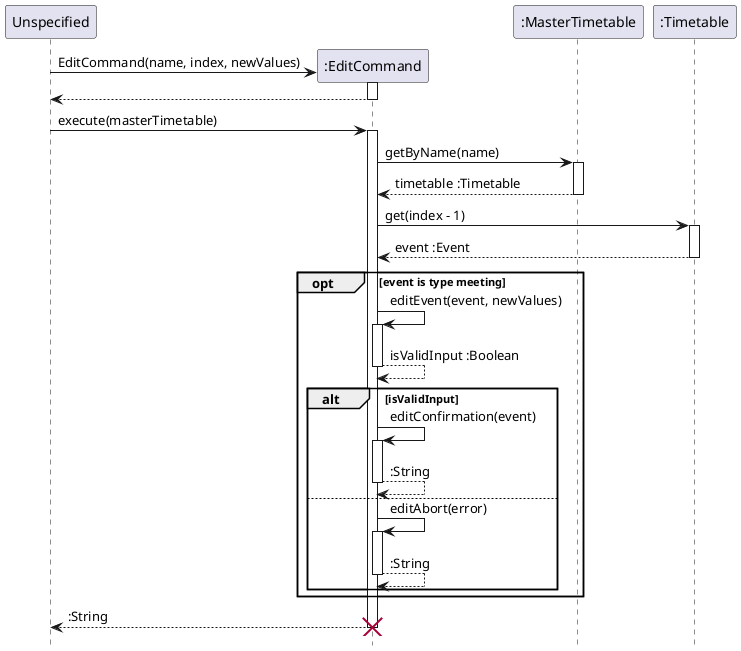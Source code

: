 @startuml
hide footbox

participant "Unspecified" as none
participant ":EditCommand" as Command
participant ":MasterTimetable" as Master
participant ":Timetable" as Timetable

create Command
none -> Command : EditCommand(name, index, newValues)
activate Command
none <-- Command :
deactivate Command

none -> Command : execute(masterTimetable)
activate Command

Command ->  Master : getByName(name)
activate Master
Command <-- Master : timetable :Timetable
deactivate Master

Command -> Timetable : get(index - 1)
activate Timetable
Command <-- Timetable : event :Event
deactivate Timetable

opt event is type meeting
Command -> Command : editEvent(event, newValues)
activate Command
Command --> Command : isValidInput :Boolean
deactivate Command

alt isValidInput
Command -> Command : editConfirmation(event)
activate Command
Command --> Command : :String
deactivate Command

else
Command -> Command : editAbort(error)
activate Command
Command --> Command : :String
deactivate Command
end

end
none <-- Command : :String
deactivate Command
destroy Command

@enduml